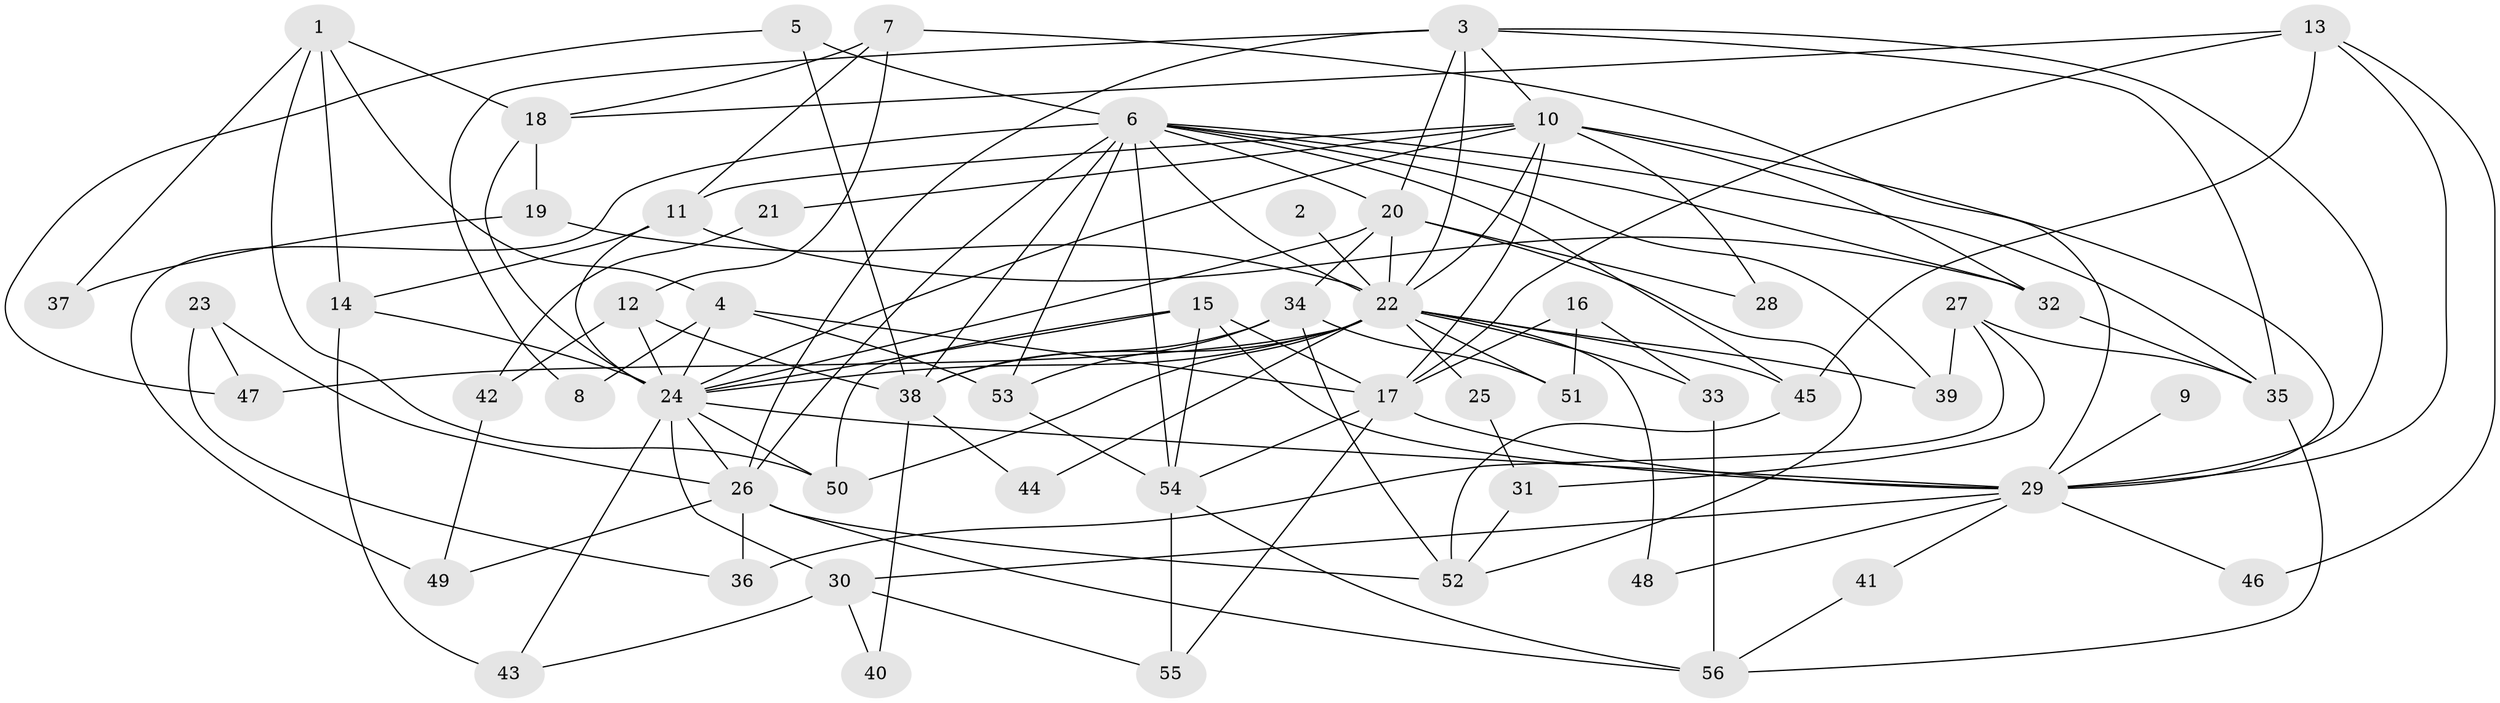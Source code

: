 // original degree distribution, {5: 0.21505376344086022, 2: 0.1827956989247312, 7: 0.043010752688172046, 3: 0.21505376344086022, 4: 0.25806451612903225, 10: 0.010752688172043012, 6: 0.06451612903225806, 8: 0.010752688172043012}
// Generated by graph-tools (version 1.1) at 2025/51/03/04/25 22:51:17]
// undirected, 56 vertices, 129 edges
graph export_dot {
  node [color=gray90,style=filled];
  1;
  2;
  3;
  4;
  5;
  6;
  7;
  8;
  9;
  10;
  11;
  12;
  13;
  14;
  15;
  16;
  17;
  18;
  19;
  20;
  21;
  22;
  23;
  24;
  25;
  26;
  27;
  28;
  29;
  30;
  31;
  32;
  33;
  34;
  35;
  36;
  37;
  38;
  39;
  40;
  41;
  42;
  43;
  44;
  45;
  46;
  47;
  48;
  49;
  50;
  51;
  52;
  53;
  54;
  55;
  56;
  1 -- 4 [weight=1.0];
  1 -- 14 [weight=1.0];
  1 -- 18 [weight=1.0];
  1 -- 37 [weight=1.0];
  1 -- 50 [weight=1.0];
  2 -- 22 [weight=2.0];
  3 -- 8 [weight=1.0];
  3 -- 10 [weight=1.0];
  3 -- 20 [weight=1.0];
  3 -- 22 [weight=1.0];
  3 -- 26 [weight=1.0];
  3 -- 29 [weight=1.0];
  3 -- 35 [weight=1.0];
  4 -- 8 [weight=1.0];
  4 -- 17 [weight=1.0];
  4 -- 24 [weight=1.0];
  4 -- 53 [weight=1.0];
  5 -- 6 [weight=1.0];
  5 -- 38 [weight=1.0];
  5 -- 47 [weight=1.0];
  6 -- 20 [weight=1.0];
  6 -- 22 [weight=1.0];
  6 -- 26 [weight=1.0];
  6 -- 32 [weight=1.0];
  6 -- 35 [weight=1.0];
  6 -- 38 [weight=2.0];
  6 -- 39 [weight=1.0];
  6 -- 45 [weight=1.0];
  6 -- 49 [weight=1.0];
  6 -- 53 [weight=1.0];
  6 -- 54 [weight=1.0];
  7 -- 11 [weight=1.0];
  7 -- 12 [weight=1.0];
  7 -- 18 [weight=1.0];
  7 -- 29 [weight=1.0];
  9 -- 29 [weight=2.0];
  10 -- 11 [weight=1.0];
  10 -- 17 [weight=1.0];
  10 -- 21 [weight=1.0];
  10 -- 22 [weight=1.0];
  10 -- 24 [weight=2.0];
  10 -- 28 [weight=1.0];
  10 -- 29 [weight=1.0];
  10 -- 32 [weight=1.0];
  11 -- 14 [weight=1.0];
  11 -- 24 [weight=1.0];
  11 -- 32 [weight=1.0];
  12 -- 24 [weight=1.0];
  12 -- 38 [weight=1.0];
  12 -- 42 [weight=1.0];
  13 -- 17 [weight=1.0];
  13 -- 18 [weight=1.0];
  13 -- 29 [weight=1.0];
  13 -- 45 [weight=1.0];
  13 -- 46 [weight=1.0];
  14 -- 24 [weight=1.0];
  14 -- 43 [weight=1.0];
  15 -- 17 [weight=1.0];
  15 -- 24 [weight=1.0];
  15 -- 29 [weight=1.0];
  15 -- 50 [weight=1.0];
  15 -- 54 [weight=1.0];
  16 -- 17 [weight=1.0];
  16 -- 33 [weight=1.0];
  16 -- 51 [weight=1.0];
  17 -- 29 [weight=1.0];
  17 -- 54 [weight=1.0];
  17 -- 55 [weight=1.0];
  18 -- 19 [weight=1.0];
  18 -- 24 [weight=1.0];
  19 -- 22 [weight=1.0];
  19 -- 37 [weight=1.0];
  20 -- 22 [weight=1.0];
  20 -- 24 [weight=3.0];
  20 -- 28 [weight=1.0];
  20 -- 34 [weight=2.0];
  20 -- 52 [weight=1.0];
  21 -- 42 [weight=1.0];
  22 -- 24 [weight=4.0];
  22 -- 25 [weight=1.0];
  22 -- 33 [weight=1.0];
  22 -- 38 [weight=2.0];
  22 -- 39 [weight=1.0];
  22 -- 44 [weight=1.0];
  22 -- 45 [weight=1.0];
  22 -- 47 [weight=2.0];
  22 -- 48 [weight=2.0];
  22 -- 50 [weight=1.0];
  22 -- 51 [weight=2.0];
  23 -- 26 [weight=1.0];
  23 -- 36 [weight=1.0];
  23 -- 47 [weight=1.0];
  24 -- 26 [weight=1.0];
  24 -- 29 [weight=2.0];
  24 -- 30 [weight=1.0];
  24 -- 43 [weight=1.0];
  24 -- 50 [weight=1.0];
  25 -- 31 [weight=1.0];
  26 -- 36 [weight=1.0];
  26 -- 49 [weight=1.0];
  26 -- 52 [weight=1.0];
  26 -- 56 [weight=1.0];
  27 -- 31 [weight=1.0];
  27 -- 35 [weight=1.0];
  27 -- 36 [weight=1.0];
  27 -- 39 [weight=1.0];
  29 -- 30 [weight=1.0];
  29 -- 41 [weight=1.0];
  29 -- 46 [weight=1.0];
  29 -- 48 [weight=1.0];
  30 -- 40 [weight=1.0];
  30 -- 43 [weight=1.0];
  30 -- 55 [weight=1.0];
  31 -- 52 [weight=1.0];
  32 -- 35 [weight=1.0];
  33 -- 56 [weight=1.0];
  34 -- 38 [weight=1.0];
  34 -- 51 [weight=2.0];
  34 -- 52 [weight=1.0];
  34 -- 53 [weight=1.0];
  35 -- 56 [weight=1.0];
  38 -- 40 [weight=1.0];
  38 -- 44 [weight=1.0];
  41 -- 56 [weight=1.0];
  42 -- 49 [weight=1.0];
  45 -- 52 [weight=1.0];
  53 -- 54 [weight=1.0];
  54 -- 55 [weight=1.0];
  54 -- 56 [weight=1.0];
}

